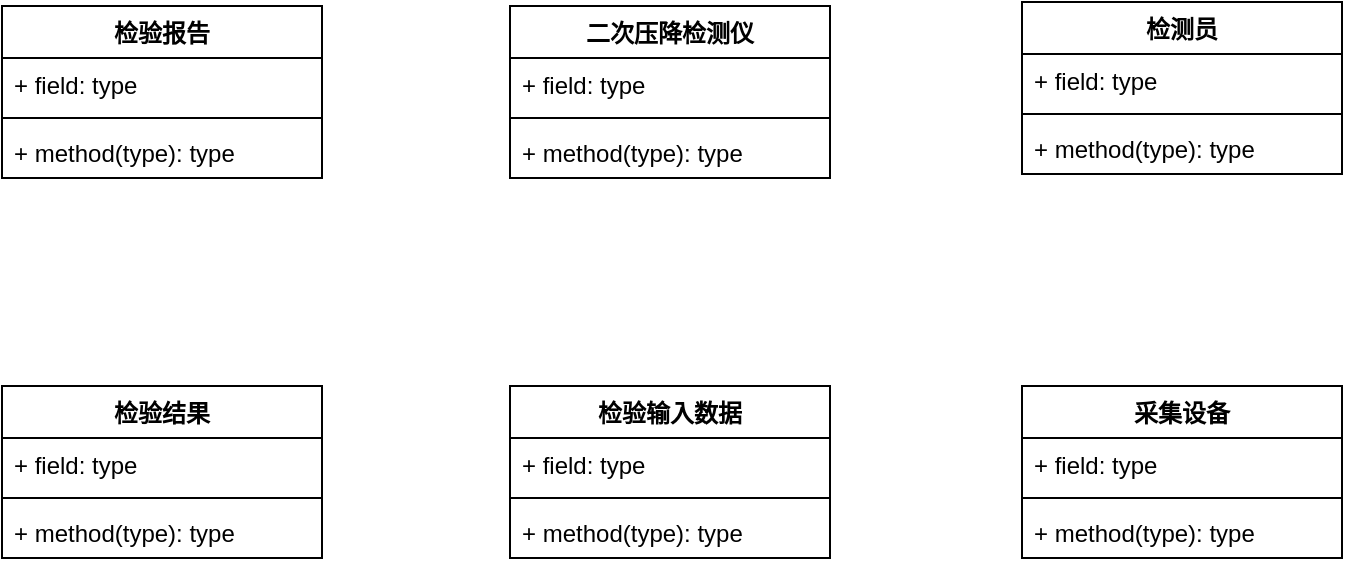 <mxfile version="15.7.3" type="device" pages="2"><diagram id="C5RBs43oDa-KdzZeNtuy" name="Page-1"><mxGraphModel dx="1101" dy="856" grid="1" gridSize="10" guides="1" tooltips="1" connect="1" arrows="1" fold="1" page="1" pageScale="1" pageWidth="827" pageHeight="1169" math="0" shadow="0"><root><mxCell id="WIyWlLk6GJQsqaUBKTNV-0"/><mxCell id="WIyWlLk6GJQsqaUBKTNV-1" parent="WIyWlLk6GJQsqaUBKTNV-0"/><mxCell id="0urr_gBc8bC3htHMLx12-0" value="二次压降检测仪" style="swimlane;fontStyle=1;align=center;verticalAlign=top;childLayout=stackLayout;horizontal=1;startSize=26;horizontalStack=0;resizeParent=1;resizeParentMax=0;resizeLast=0;collapsible=1;marginBottom=0;" parent="WIyWlLk6GJQsqaUBKTNV-1" vertex="1"><mxGeometry x="334" y="180" width="160" height="86" as="geometry"/></mxCell><mxCell id="0urr_gBc8bC3htHMLx12-1" value="+ field: type" style="text;strokeColor=none;fillColor=none;align=left;verticalAlign=top;spacingLeft=4;spacingRight=4;overflow=hidden;rotatable=0;points=[[0,0.5],[1,0.5]];portConstraint=eastwest;" parent="0urr_gBc8bC3htHMLx12-0" vertex="1"><mxGeometry y="26" width="160" height="26" as="geometry"/></mxCell><mxCell id="0urr_gBc8bC3htHMLx12-2" value="" style="line;strokeWidth=1;fillColor=none;align=left;verticalAlign=middle;spacingTop=-1;spacingLeft=3;spacingRight=3;rotatable=0;labelPosition=right;points=[];portConstraint=eastwest;" parent="0urr_gBc8bC3htHMLx12-0" vertex="1"><mxGeometry y="52" width="160" height="8" as="geometry"/></mxCell><mxCell id="0urr_gBc8bC3htHMLx12-3" value="+ method(type): type" style="text;strokeColor=none;fillColor=none;align=left;verticalAlign=top;spacingLeft=4;spacingRight=4;overflow=hidden;rotatable=0;points=[[0,0.5],[1,0.5]];portConstraint=eastwest;" parent="0urr_gBc8bC3htHMLx12-0" vertex="1"><mxGeometry y="60" width="160" height="26" as="geometry"/></mxCell><mxCell id="0urr_gBc8bC3htHMLx12-4" value="检验报告" style="swimlane;fontStyle=1;align=center;verticalAlign=top;childLayout=stackLayout;horizontal=1;startSize=26;horizontalStack=0;resizeParent=1;resizeParentMax=0;resizeLast=0;collapsible=1;marginBottom=0;" parent="WIyWlLk6GJQsqaUBKTNV-1" vertex="1"><mxGeometry x="80" y="180" width="160" height="86" as="geometry"/></mxCell><mxCell id="0urr_gBc8bC3htHMLx12-5" value="+ field: type" style="text;strokeColor=none;fillColor=none;align=left;verticalAlign=top;spacingLeft=4;spacingRight=4;overflow=hidden;rotatable=0;points=[[0,0.5],[1,0.5]];portConstraint=eastwest;" parent="0urr_gBc8bC3htHMLx12-4" vertex="1"><mxGeometry y="26" width="160" height="26" as="geometry"/></mxCell><mxCell id="0urr_gBc8bC3htHMLx12-6" value="" style="line;strokeWidth=1;fillColor=none;align=left;verticalAlign=middle;spacingTop=-1;spacingLeft=3;spacingRight=3;rotatable=0;labelPosition=right;points=[];portConstraint=eastwest;" parent="0urr_gBc8bC3htHMLx12-4" vertex="1"><mxGeometry y="52" width="160" height="8" as="geometry"/></mxCell><mxCell id="0urr_gBc8bC3htHMLx12-7" value="+ method(type): type" style="text;strokeColor=none;fillColor=none;align=left;verticalAlign=top;spacingLeft=4;spacingRight=4;overflow=hidden;rotatable=0;points=[[0,0.5],[1,0.5]];portConstraint=eastwest;" parent="0urr_gBc8bC3htHMLx12-4" vertex="1"><mxGeometry y="60" width="160" height="26" as="geometry"/></mxCell><mxCell id="0urr_gBc8bC3htHMLx12-8" value="检验输入数据" style="swimlane;fontStyle=1;align=center;verticalAlign=top;childLayout=stackLayout;horizontal=1;startSize=26;horizontalStack=0;resizeParent=1;resizeParentMax=0;resizeLast=0;collapsible=1;marginBottom=0;" parent="WIyWlLk6GJQsqaUBKTNV-1" vertex="1"><mxGeometry x="334" y="370" width="160" height="86" as="geometry"/></mxCell><mxCell id="0urr_gBc8bC3htHMLx12-9" value="+ field: type" style="text;strokeColor=none;fillColor=none;align=left;verticalAlign=top;spacingLeft=4;spacingRight=4;overflow=hidden;rotatable=0;points=[[0,0.5],[1,0.5]];portConstraint=eastwest;" parent="0urr_gBc8bC3htHMLx12-8" vertex="1"><mxGeometry y="26" width="160" height="26" as="geometry"/></mxCell><mxCell id="0urr_gBc8bC3htHMLx12-10" value="" style="line;strokeWidth=1;fillColor=none;align=left;verticalAlign=middle;spacingTop=-1;spacingLeft=3;spacingRight=3;rotatable=0;labelPosition=right;points=[];portConstraint=eastwest;" parent="0urr_gBc8bC3htHMLx12-8" vertex="1"><mxGeometry y="52" width="160" height="8" as="geometry"/></mxCell><mxCell id="0urr_gBc8bC3htHMLx12-11" value="+ method(type): type" style="text;strokeColor=none;fillColor=none;align=left;verticalAlign=top;spacingLeft=4;spacingRight=4;overflow=hidden;rotatable=0;points=[[0,0.5],[1,0.5]];portConstraint=eastwest;" parent="0urr_gBc8bC3htHMLx12-8" vertex="1"><mxGeometry y="60" width="160" height="26" as="geometry"/></mxCell><mxCell id="0urr_gBc8bC3htHMLx12-12" value="检验结果" style="swimlane;fontStyle=1;align=center;verticalAlign=top;childLayout=stackLayout;horizontal=1;startSize=26;horizontalStack=0;resizeParent=1;resizeParentMax=0;resizeLast=0;collapsible=1;marginBottom=0;" parent="WIyWlLk6GJQsqaUBKTNV-1" vertex="1"><mxGeometry x="80" y="370" width="160" height="86" as="geometry"/></mxCell><mxCell id="0urr_gBc8bC3htHMLx12-13" value="+ field: type" style="text;strokeColor=none;fillColor=none;align=left;verticalAlign=top;spacingLeft=4;spacingRight=4;overflow=hidden;rotatable=0;points=[[0,0.5],[1,0.5]];portConstraint=eastwest;" parent="0urr_gBc8bC3htHMLx12-12" vertex="1"><mxGeometry y="26" width="160" height="26" as="geometry"/></mxCell><mxCell id="0urr_gBc8bC3htHMLx12-14" value="" style="line;strokeWidth=1;fillColor=none;align=left;verticalAlign=middle;spacingTop=-1;spacingLeft=3;spacingRight=3;rotatable=0;labelPosition=right;points=[];portConstraint=eastwest;" parent="0urr_gBc8bC3htHMLx12-12" vertex="1"><mxGeometry y="52" width="160" height="8" as="geometry"/></mxCell><mxCell id="0urr_gBc8bC3htHMLx12-15" value="+ method(type): type" style="text;strokeColor=none;fillColor=none;align=left;verticalAlign=top;spacingLeft=4;spacingRight=4;overflow=hidden;rotatable=0;points=[[0,0.5],[1,0.5]];portConstraint=eastwest;" parent="0urr_gBc8bC3htHMLx12-12" vertex="1"><mxGeometry y="60" width="160" height="26" as="geometry"/></mxCell><mxCell id="Ow69BDGlldpausEIC083-12" value="检测员" style="swimlane;fontStyle=1;align=center;verticalAlign=top;childLayout=stackLayout;horizontal=1;startSize=26;horizontalStack=0;resizeParent=1;resizeParentMax=0;resizeLast=0;collapsible=1;marginBottom=0;" parent="WIyWlLk6GJQsqaUBKTNV-1" vertex="1"><mxGeometry x="590" y="178" width="160" height="86" as="geometry"/></mxCell><mxCell id="Ow69BDGlldpausEIC083-13" value="+ field: type" style="text;strokeColor=none;fillColor=none;align=left;verticalAlign=top;spacingLeft=4;spacingRight=4;overflow=hidden;rotatable=0;points=[[0,0.5],[1,0.5]];portConstraint=eastwest;" parent="Ow69BDGlldpausEIC083-12" vertex="1"><mxGeometry y="26" width="160" height="26" as="geometry"/></mxCell><mxCell id="Ow69BDGlldpausEIC083-14" value="" style="line;strokeWidth=1;fillColor=none;align=left;verticalAlign=middle;spacingTop=-1;spacingLeft=3;spacingRight=3;rotatable=0;labelPosition=right;points=[];portConstraint=eastwest;" parent="Ow69BDGlldpausEIC083-12" vertex="1"><mxGeometry y="52" width="160" height="8" as="geometry"/></mxCell><mxCell id="Ow69BDGlldpausEIC083-15" value="+ method(type): type" style="text;strokeColor=none;fillColor=none;align=left;verticalAlign=top;spacingLeft=4;spacingRight=4;overflow=hidden;rotatable=0;points=[[0,0.5],[1,0.5]];portConstraint=eastwest;" parent="Ow69BDGlldpausEIC083-12" vertex="1"><mxGeometry y="60" width="160" height="26" as="geometry"/></mxCell><mxCell id="Ow69BDGlldpausEIC083-16" value="采集设备" style="swimlane;fontStyle=1;align=center;verticalAlign=top;childLayout=stackLayout;horizontal=1;startSize=26;horizontalStack=0;resizeParent=1;resizeParentMax=0;resizeLast=0;collapsible=1;marginBottom=0;" parent="WIyWlLk6GJQsqaUBKTNV-1" vertex="1"><mxGeometry x="590" y="370" width="160" height="86" as="geometry"/></mxCell><mxCell id="Ow69BDGlldpausEIC083-17" value="+ field: type" style="text;strokeColor=none;fillColor=none;align=left;verticalAlign=top;spacingLeft=4;spacingRight=4;overflow=hidden;rotatable=0;points=[[0,0.5],[1,0.5]];portConstraint=eastwest;" parent="Ow69BDGlldpausEIC083-16" vertex="1"><mxGeometry y="26" width="160" height="26" as="geometry"/></mxCell><mxCell id="Ow69BDGlldpausEIC083-18" value="" style="line;strokeWidth=1;fillColor=none;align=left;verticalAlign=middle;spacingTop=-1;spacingLeft=3;spacingRight=3;rotatable=0;labelPosition=right;points=[];portConstraint=eastwest;" parent="Ow69BDGlldpausEIC083-16" vertex="1"><mxGeometry y="52" width="160" height="8" as="geometry"/></mxCell><mxCell id="Ow69BDGlldpausEIC083-19" value="+ method(type): type" style="text;strokeColor=none;fillColor=none;align=left;verticalAlign=top;spacingLeft=4;spacingRight=4;overflow=hidden;rotatable=0;points=[[0,0.5],[1,0.5]];portConstraint=eastwest;" parent="Ow69BDGlldpausEIC083-16" vertex="1"><mxGeometry y="60" width="160" height="26" as="geometry"/></mxCell></root></mxGraphModel></diagram><diagram id="6l5PABH_AbpENsehOmN5" name="第 2 页"><mxGraphModel dx="1101" dy="856" grid="1" gridSize="10" guides="1" tooltips="1" connect="1" arrows="1" fold="1" page="1" pageScale="1" pageWidth="827" pageHeight="1169" math="0" shadow="0"><root><mxCell id="Vhm4ryfv4NmLcAM1vQK2-0"/><mxCell id="Vhm4ryfv4NmLcAM1vQK2-1" parent="Vhm4ryfv4NmLcAM1vQK2-0"/></root></mxGraphModel></diagram></mxfile>